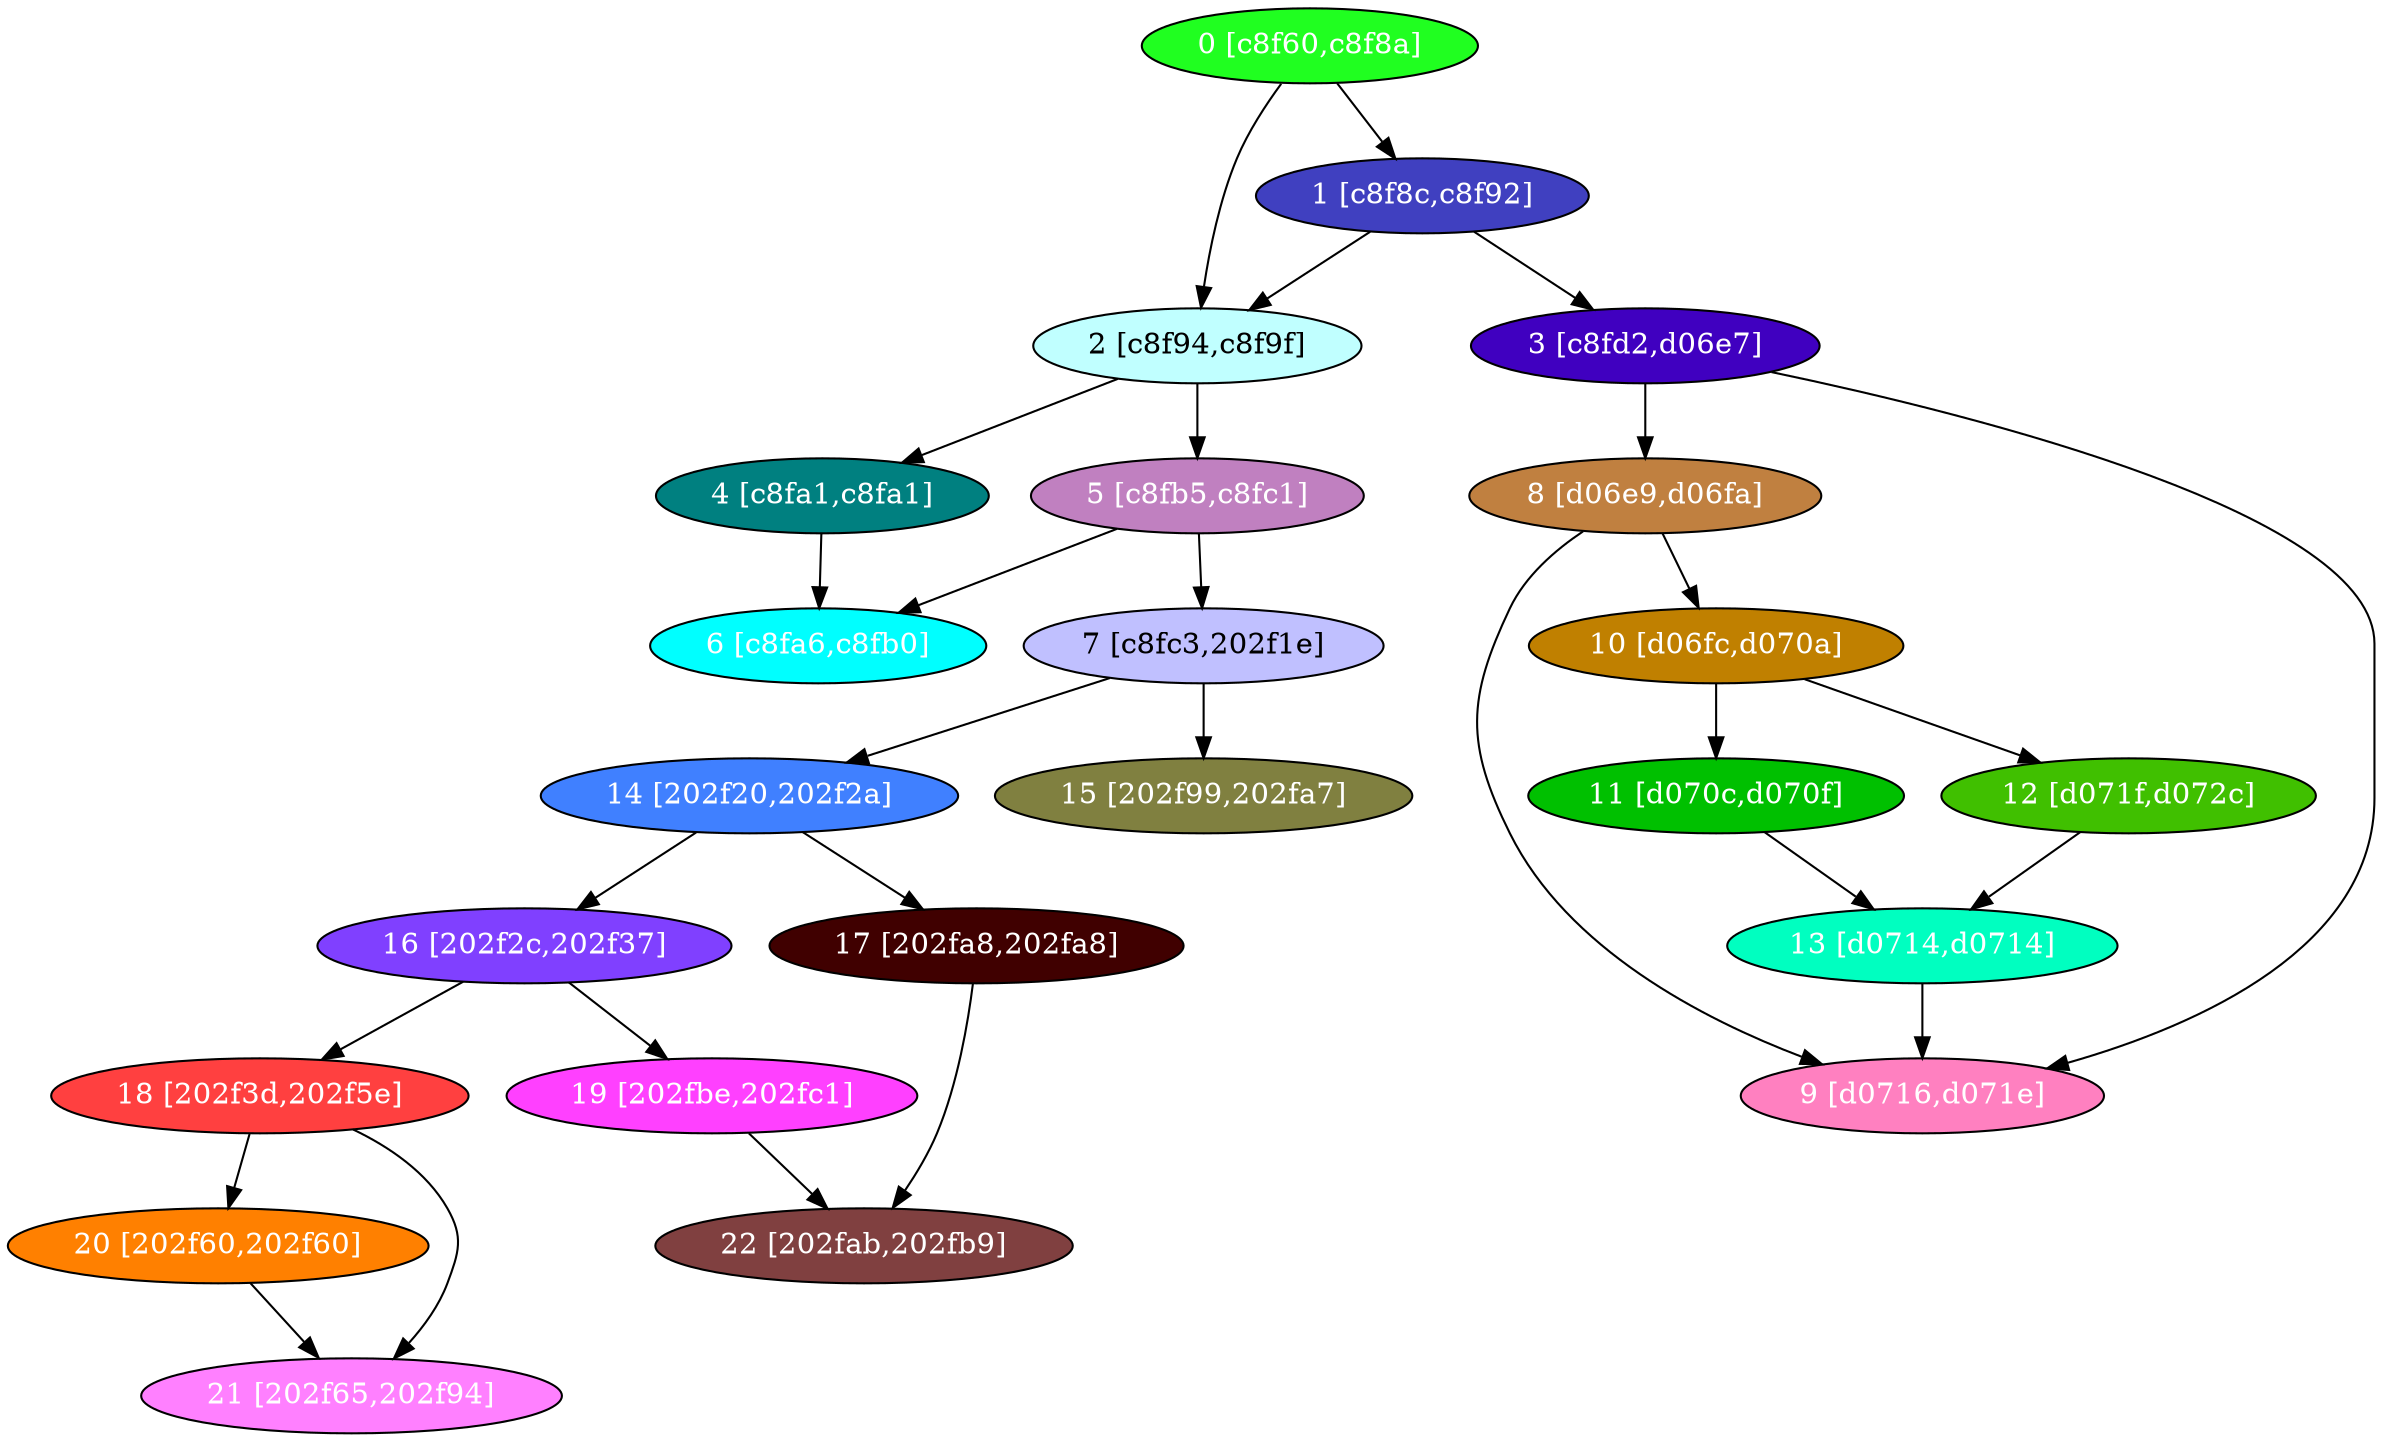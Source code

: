diGraph libnss3{
	libnss3_0  [style=filled fillcolor="#20FF20" fontcolor="#ffffff" shape=oval label="0 [c8f60,c8f8a]"]
	libnss3_1  [style=filled fillcolor="#4040C0" fontcolor="#ffffff" shape=oval label="1 [c8f8c,c8f92]"]
	libnss3_2  [style=filled fillcolor="#C0FFFF" fontcolor="#000000" shape=oval label="2 [c8f94,c8f9f]"]
	libnss3_3  [style=filled fillcolor="#4000C0" fontcolor="#ffffff" shape=oval label="3 [c8fd2,d06e7]"]
	libnss3_4  [style=filled fillcolor="#008080" fontcolor="#ffffff" shape=oval label="4 [c8fa1,c8fa1]"]
	libnss3_5  [style=filled fillcolor="#C080C0" fontcolor="#ffffff" shape=oval label="5 [c8fb5,c8fc1]"]
	libnss3_6  [style=filled fillcolor="#00FFFF" fontcolor="#ffffff" shape=oval label="6 [c8fa6,c8fb0]"]
	libnss3_7  [style=filled fillcolor="#C0C0FF" fontcolor="#000000" shape=oval label="7 [c8fc3,202f1e]"]
	libnss3_8  [style=filled fillcolor="#C08040" fontcolor="#ffffff" shape=oval label="8 [d06e9,d06fa]"]
	libnss3_9  [style=filled fillcolor="#FF80C0" fontcolor="#ffffff" shape=oval label="9 [d0716,d071e]"]
	libnss3_a  [style=filled fillcolor="#C08000" fontcolor="#ffffff" shape=oval label="10 [d06fc,d070a]"]
	libnss3_b  [style=filled fillcolor="#00C000" fontcolor="#ffffff" shape=oval label="11 [d070c,d070f]"]
	libnss3_c  [style=filled fillcolor="#40C000" fontcolor="#ffffff" shape=oval label="12 [d071f,d072c]"]
	libnss3_d  [style=filled fillcolor="#00FFC0" fontcolor="#ffffff" shape=oval label="13 [d0714,d0714]"]
	libnss3_e  [style=filled fillcolor="#4080FF" fontcolor="#ffffff" shape=oval label="14 [202f20,202f2a]"]
	libnss3_f  [style=filled fillcolor="#808040" fontcolor="#ffffff" shape=oval label="15 [202f99,202fa7]"]
	libnss3_10  [style=filled fillcolor="#8040FF" fontcolor="#ffffff" shape=oval label="16 [202f2c,202f37]"]
	libnss3_11  [style=filled fillcolor="#400000" fontcolor="#ffffff" shape=oval label="17 [202fa8,202fa8]"]
	libnss3_12  [style=filled fillcolor="#FF4040" fontcolor="#ffffff" shape=oval label="18 [202f3d,202f5e]"]
	libnss3_13  [style=filled fillcolor="#FF40FF" fontcolor="#ffffff" shape=oval label="19 [202fbe,202fc1]"]
	libnss3_14  [style=filled fillcolor="#FF8000" fontcolor="#ffffff" shape=oval label="20 [202f60,202f60]"]
	libnss3_15  [style=filled fillcolor="#FF80FF" fontcolor="#ffffff" shape=oval label="21 [202f65,202f94]"]
	libnss3_16  [style=filled fillcolor="#804040" fontcolor="#ffffff" shape=oval label="22 [202fab,202fb9]"]

	libnss3_0 -> libnss3_1
	libnss3_0 -> libnss3_2
	libnss3_1 -> libnss3_2
	libnss3_1 -> libnss3_3
	libnss3_2 -> libnss3_4
	libnss3_2 -> libnss3_5
	libnss3_3 -> libnss3_8
	libnss3_3 -> libnss3_9
	libnss3_4 -> libnss3_6
	libnss3_5 -> libnss3_6
	libnss3_5 -> libnss3_7
	libnss3_7 -> libnss3_e
	libnss3_7 -> libnss3_f
	libnss3_8 -> libnss3_9
	libnss3_8 -> libnss3_a
	libnss3_a -> libnss3_b
	libnss3_a -> libnss3_c
	libnss3_b -> libnss3_d
	libnss3_c -> libnss3_d
	libnss3_d -> libnss3_9
	libnss3_e -> libnss3_10
	libnss3_e -> libnss3_11
	libnss3_10 -> libnss3_12
	libnss3_10 -> libnss3_13
	libnss3_11 -> libnss3_16
	libnss3_12 -> libnss3_14
	libnss3_12 -> libnss3_15
	libnss3_13 -> libnss3_16
	libnss3_14 -> libnss3_15
}